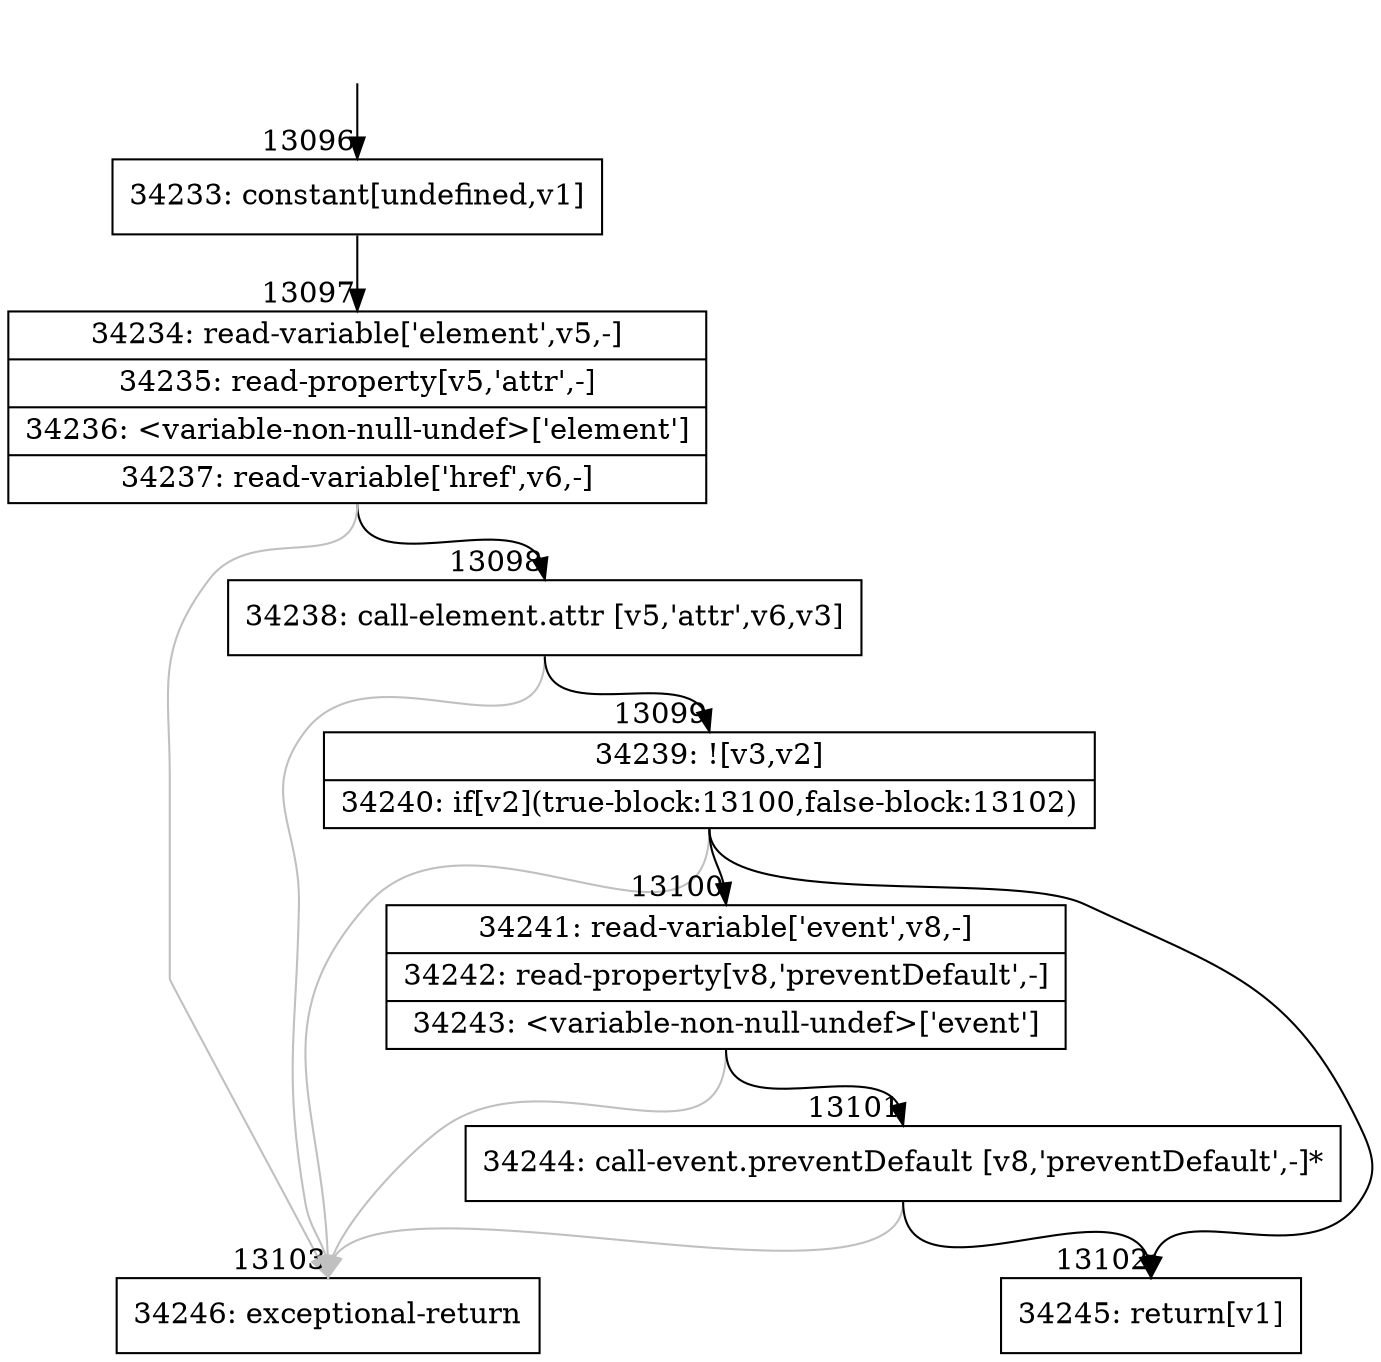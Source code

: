 digraph {
rankdir="TD"
BB_entry1008[shape=none,label=""];
BB_entry1008 -> BB13096 [tailport=s, headport=n, headlabel="    13096"]
BB13096 [shape=record label="{34233: constant[undefined,v1]}" ] 
BB13096 -> BB13097 [tailport=s, headport=n, headlabel="      13097"]
BB13097 [shape=record label="{34234: read-variable['element',v5,-]|34235: read-property[v5,'attr',-]|34236: \<variable-non-null-undef\>['element']|34237: read-variable['href',v6,-]}" ] 
BB13097 -> BB13098 [tailport=s, headport=n, headlabel="      13098"]
BB13097 -> BB13103 [tailport=s, headport=n, color=gray, headlabel="      13103"]
BB13098 [shape=record label="{34238: call-element.attr [v5,'attr',v6,v3]}" ] 
BB13098 -> BB13099 [tailport=s, headport=n, headlabel="      13099"]
BB13098 -> BB13103 [tailport=s, headport=n, color=gray]
BB13099 [shape=record label="{34239: ![v3,v2]|34240: if[v2](true-block:13100,false-block:13102)}" ] 
BB13099 -> BB13100 [tailport=s, headport=n, headlabel="      13100"]
BB13099 -> BB13102 [tailport=s, headport=n, headlabel="      13102"]
BB13099 -> BB13103 [tailport=s, headport=n, color=gray]
BB13100 [shape=record label="{34241: read-variable['event',v8,-]|34242: read-property[v8,'preventDefault',-]|34243: \<variable-non-null-undef\>['event']}" ] 
BB13100 -> BB13101 [tailport=s, headport=n, headlabel="      13101"]
BB13100 -> BB13103 [tailport=s, headport=n, color=gray]
BB13101 [shape=record label="{34244: call-event.preventDefault [v8,'preventDefault',-]*}" ] 
BB13101 -> BB13102 [tailport=s, headport=n]
BB13101 -> BB13103 [tailport=s, headport=n, color=gray]
BB13102 [shape=record label="{34245: return[v1]}" ] 
BB13103 [shape=record label="{34246: exceptional-return}" ] 
//#$~ 19404
}
